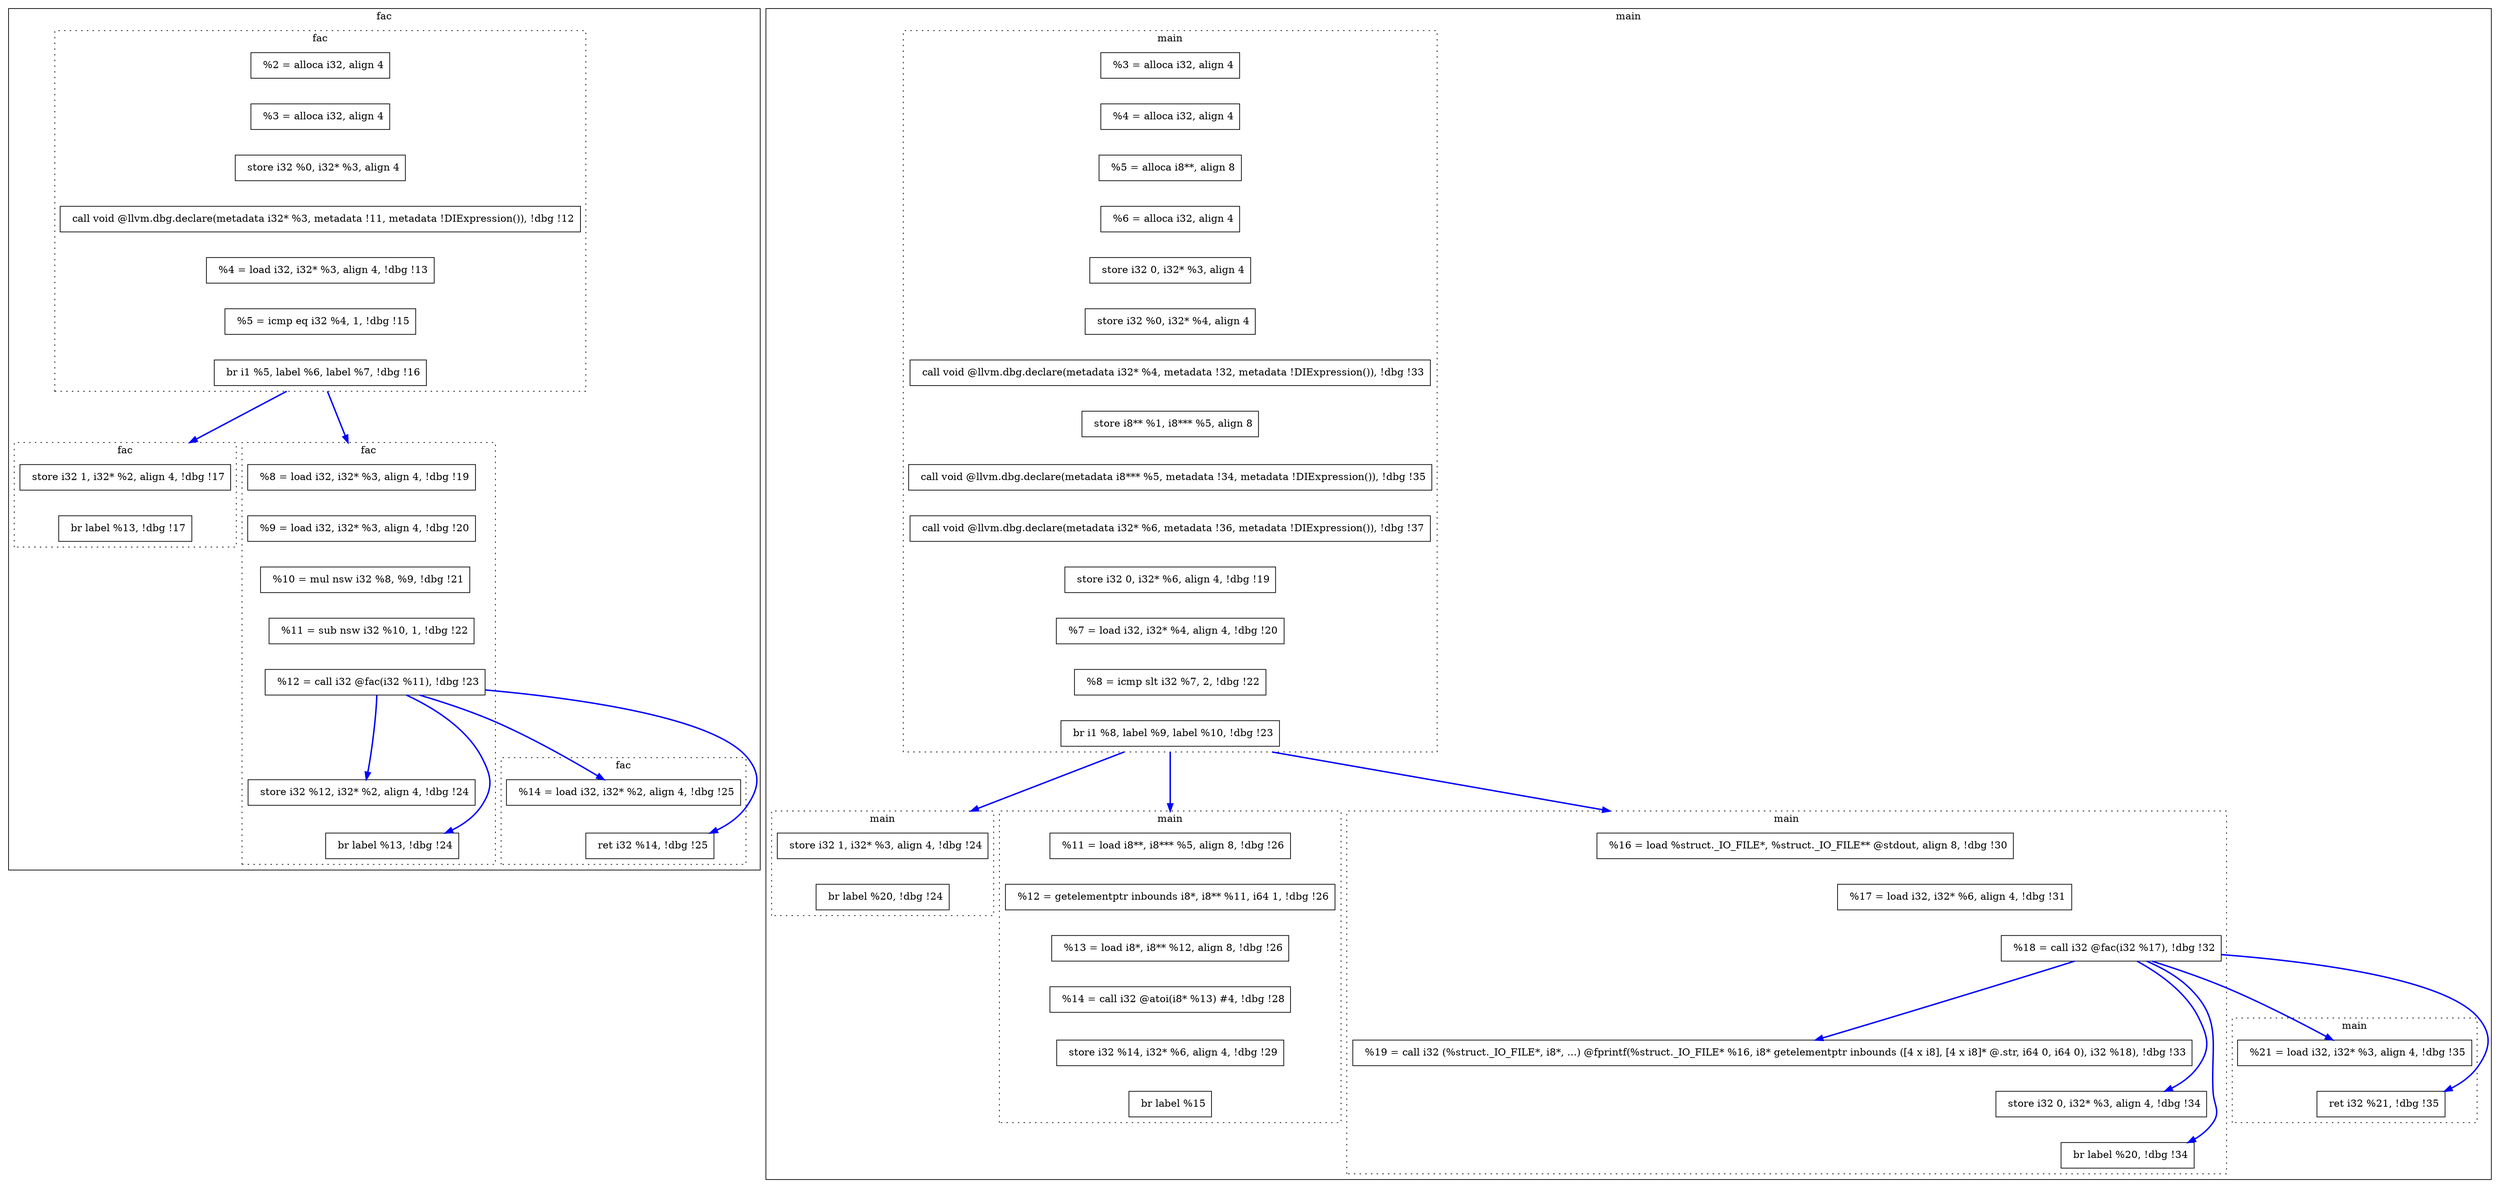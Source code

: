 digraph ControlDependencies {
  compound=true;
subgraph cluster_f_fac {
label="fac"
subgraph cluster_bb_0x55f1af939d90 {
  style=dotted;
 instr0x55f1af93a420 [shape=rectangle label="  %2 = alloca i32, align 4"]
 instr0x55f1af93a3b0 [shape=rectangle label="  %3 = alloca i32, align 4"]
 instr0x55f1af93ee60 [shape=rectangle label="  store i32 %0, i32* %3, align 4"]
 instr0x55f1af930cf0 [shape=rectangle label="  call void @llvm.dbg.declare(metadata i32* %3, metadata !11, metadata !DIExpression()), !dbg !12"]
 instr0x55f1af93a340 [shape=rectangle label="  %4 = load i32, i32* %3, align 4, !dbg !13"]
 instr0x55f1af908ba0 [shape=rectangle label="  %5 = icmp eq i32 %4, 1, !dbg !15"]
 instr0x55f1af941210 [shape=rectangle label="  br i1 %5, label %6, label %7, !dbg !16"]
 instr0x55f1af93a420 -> instr0x55f1af93a3b0 [style=invis]
 instr0x55f1af93a3b0 -> instr0x55f1af93ee60 [style=invis]
 instr0x55f1af93ee60 -> instr0x55f1af930cf0 [style=invis]
 instr0x55f1af930cf0 -> instr0x55f1af93a340 [style=invis]
 instr0x55f1af93a340 -> instr0x55f1af908ba0 [style=invis]
 instr0x55f1af908ba0 -> instr0x55f1af941210 [style=invis]
}
subgraph cluster_bb_0x55f1af9407f0 {
  style=dotted;
 instr0x55f1af9412d0 [shape=rectangle label="  store i32 1, i32* %2, align 4, !dbg !17"]
 instr0x55f1af93a2a0 [shape=rectangle label="  br label %13, !dbg !17"]
 instr0x55f1af9412d0 -> instr0x55f1af93a2a0 [style=invis]
}
subgraph cluster_bb_0x55f1af940840 {
  style=dotted;
 instr0x55f1af93a230 [shape=rectangle label="  %8 = load i32, i32* %3, align 4, !dbg !19"]
 instr0x55f1af93a190 [shape=rectangle label="  %9 = load i32, i32* %3, align 4, !dbg !20"]
 instr0x55f1af9413f0 [shape=rectangle label="  %10 = mul nsw i32 %8, %9, !dbg !21"]
 instr0x55f1af9414b0 [shape=rectangle label="  %11 = sub nsw i32 %10, 1, !dbg !22"]
 instr0x55f1af941570 [shape=rectangle label="  %12 = call i32 @fac(i32 %11), !dbg !23"]
 instr0x55f1af941640 [shape=rectangle label="  store i32 %12, i32* %2, align 4, !dbg !24"]
 instr0x55f1af9416e0 [shape=rectangle label="  br label %13, !dbg !24"]
 instr0x55f1af93a230 -> instr0x55f1af93a190 [style=invis]
 instr0x55f1af93a190 -> instr0x55f1af9413f0 [style=invis]
 instr0x55f1af9413f0 -> instr0x55f1af9414b0 [style=invis]
 instr0x55f1af9414b0 -> instr0x55f1af941570 [style=invis]
 instr0x55f1af941570 -> instr0x55f1af941640 [style=invis]
 instr0x55f1af941640 -> instr0x55f1af9416e0 [style=invis]
}
subgraph cluster_bb_0x55f1af940890 {
  style=dotted;
 instr0x55f1af941750 [shape=rectangle label="  %14 = load i32, i32* %2, align 4, !dbg !25"]
 instr0x55f1af9417f0 [shape=rectangle label="  ret i32 %14, !dbg !25"]
 instr0x55f1af941750 -> instr0x55f1af9417f0 [style=invis]
}
}
subgraph cluster_f_main {
label="main"
subgraph cluster_bb_0x55f1af9408e0 {
  style=dotted;
 instr0x55f1af9435d0 [shape=rectangle label="  %3 = alloca i32, align 4"]
 instr0x55f1af943640 [shape=rectangle label="  %4 = alloca i32, align 4"]
 instr0x55f1af9436b0 [shape=rectangle label="  %5 = alloca i8**, align 8"]
 instr0x55f1af943720 [shape=rectangle label="  %6 = alloca i32, align 4"]
 instr0x55f1af9437b0 [shape=rectangle label="  store i32 0, i32* %3, align 4"]
 instr0x55f1af943840 [shape=rectangle label="  store i32 %0, i32* %4, align 4"]
 instr0x55f1af93d880 [shape=rectangle label="  call void @llvm.dbg.declare(metadata i32* %4, metadata !32, metadata !DIExpression()), !dbg !33"]
 instr0x55f1af9438d0 [shape=rectangle label="  store i8** %1, i8*** %5, align 8"]
 instr0x55f1af8e48f0 [shape=rectangle label="  call void @llvm.dbg.declare(metadata i8*** %5, metadata !34, metadata !DIExpression()), !dbg !35"]
 instr0x55f1af8d9340 [shape=rectangle label="  call void @llvm.dbg.declare(metadata i32* %6, metadata !36, metadata !DIExpression()), !dbg !37"]
 instr0x55f1af943a80 [shape=rectangle label="  store i32 0, i32* %6, align 4, !dbg !19"]
 instr0x55f1af943af0 [shape=rectangle label="  %7 = load i32, i32* %4, align 4, !dbg !20"]
 instr0x55f1af943bb0 [shape=rectangle label="  %8 = icmp slt i32 %7, 2, !dbg !22"]
 instr0x55f1af943c90 [shape=rectangle label="  br i1 %8, label %9, label %10, !dbg !23"]
 instr0x55f1af9435d0 -> instr0x55f1af943640 [style=invis]
 instr0x55f1af943640 -> instr0x55f1af9436b0 [style=invis]
 instr0x55f1af9436b0 -> instr0x55f1af943720 [style=invis]
 instr0x55f1af943720 -> instr0x55f1af9437b0 [style=invis]
 instr0x55f1af9437b0 -> instr0x55f1af943840 [style=invis]
 instr0x55f1af943840 -> instr0x55f1af93d880 [style=invis]
 instr0x55f1af93d880 -> instr0x55f1af9438d0 [style=invis]
 instr0x55f1af9438d0 -> instr0x55f1af8e48f0 [style=invis]
 instr0x55f1af8e48f0 -> instr0x55f1af8d9340 [style=invis]
 instr0x55f1af8d9340 -> instr0x55f1af943a80 [style=invis]
 instr0x55f1af943a80 -> instr0x55f1af943af0 [style=invis]
 instr0x55f1af943af0 -> instr0x55f1af943bb0 [style=invis]
 instr0x55f1af943bb0 -> instr0x55f1af943c90 [style=invis]
}
subgraph cluster_bb_0x55f1af9424c0 {
  style=dotted;
 instr0x55f1af943d50 [shape=rectangle label="  store i32 1, i32* %3, align 4, !dbg !24"]
 instr0x55f1af943df0 [shape=rectangle label="  br label %20, !dbg !24"]
 instr0x55f1af943d50 -> instr0x55f1af943df0 [style=invis]
}
subgraph cluster_bb_0x55f1af942510 {
  style=dotted;
 instr0x55f1af943e60 [shape=rectangle label="  %11 = load i8**, i8*** %5, align 8, !dbg !26"]
 instr0x55f1af943f20 [shape=rectangle label="  %12 = getelementptr inbounds i8*, i8** %11, i64 1, !dbg !26"]
 instr0x55f1af943fa0 [shape=rectangle label="  %13 = load i8*, i8** %12, align 8, !dbg !26"]
 instr0x55f1af944030 [shape=rectangle label="  %14 = call i32 @atoi(i8* %13) #4, !dbg !28"]
 instr0x55f1af944100 [shape=rectangle label="  store i32 %14, i32* %6, align 4, !dbg !29"]
 instr0x55f1af9441a0 [shape=rectangle label="  br label %15"]
 instr0x55f1af943e60 -> instr0x55f1af943f20 [style=invis]
 instr0x55f1af943f20 -> instr0x55f1af943fa0 [style=invis]
 instr0x55f1af943fa0 -> instr0x55f1af944030 [style=invis]
 instr0x55f1af944030 -> instr0x55f1af944100 [style=invis]
 instr0x55f1af944100 -> instr0x55f1af9441a0 [style=invis]
}
subgraph cluster_bb_0x55f1af942560 {
  style=dotted;
 instr0x55f1af944210 [shape=rectangle label="  %16 = load %struct._IO_FILE*, %struct._IO_FILE** @stdout, align 8, !dbg !30"]
 instr0x55f1af9442b0 [shape=rectangle label="  %17 = load i32, i32* %6, align 4, !dbg !31"]
 instr0x55f1af944370 [shape=rectangle label="  %18 = call i32 @fac(i32 %17), !dbg !32"]
 instr0x55f1af944480 [shape=rectangle label="  %19 = call i32 (%struct._IO_FILE*, i8*, ...) @fprintf(%struct._IO_FILE* %16, i8* getelementptr inbounds ([4 x i8], [4 x i8]* @.str, i64 0, i64 0), i32 %18), !dbg !33"]
 instr0x55f1af944b60 [shape=rectangle label="  store i32 0, i32* %3, align 4, !dbg !34"]
 instr0x55f1af944c00 [shape=rectangle label="  br label %20, !dbg !34"]
 instr0x55f1af944210 -> instr0x55f1af9442b0 [style=invis]
 instr0x55f1af9442b0 -> instr0x55f1af944370 [style=invis]
 instr0x55f1af944370 -> instr0x55f1af944480 [style=invis]
 instr0x55f1af944480 -> instr0x55f1af944b60 [style=invis]
 instr0x55f1af944b60 -> instr0x55f1af944c00 [style=invis]
}
subgraph cluster_bb_0x55f1af9425b0 {
  style=dotted;
 instr0x55f1af944c70 [shape=rectangle label="  %21 = load i32, i32* %3, align 4, !dbg !35"]
 instr0x55f1af944d10 [shape=rectangle label="  ret i32 %21, !dbg !35"]
 instr0x55f1af944c70 -> instr0x55f1af944d10 [style=invis]
}
}
instr0x55f1af941210 -> instr0x55f1af9412d0[color=blue minlen=2 penwidth=2 ltail=cluster_bb_0x55f1af939d90 lhead=cluster_bb_0x55f1af9407f0]
instr0x55f1af941210 -> instr0x55f1af93a230[color=blue minlen=2 penwidth=2 ltail=cluster_bb_0x55f1af939d90 lhead=cluster_bb_0x55f1af940840]
instr0x55f1af941570 -> instr0x55f1af941640[color=blue minlen=2 penwidth=2]
instr0x55f1af941570 -> instr0x55f1af9416e0[color=blue minlen=2 penwidth=2]
instr0x55f1af941570 -> instr0x55f1af941750[color=blue minlen=2 penwidth=2]
instr0x55f1af941570 -> instr0x55f1af9417f0[color=blue minlen=2 penwidth=2]
instr0x55f1af943c90 -> instr0x55f1af943d50[color=blue minlen=2 penwidth=2 ltail=cluster_bb_0x55f1af9408e0 lhead=cluster_bb_0x55f1af9424c0]
instr0x55f1af943c90 -> instr0x55f1af943e60[color=blue minlen=2 penwidth=2 ltail=cluster_bb_0x55f1af9408e0 lhead=cluster_bb_0x55f1af942510]
instr0x55f1af943c90 -> instr0x55f1af944210[color=blue minlen=2 penwidth=2 ltail=cluster_bb_0x55f1af9408e0 lhead=cluster_bb_0x55f1af942560]
instr0x55f1af944370 -> instr0x55f1af944480[color=blue minlen=2 penwidth=2]
instr0x55f1af944370 -> instr0x55f1af944b60[color=blue minlen=2 penwidth=2]
instr0x55f1af944370 -> instr0x55f1af944c00[color=blue minlen=2 penwidth=2]
instr0x55f1af944370 -> instr0x55f1af944c70[color=blue minlen=2 penwidth=2]
instr0x55f1af944370 -> instr0x55f1af944d10[color=blue minlen=2 penwidth=2]
}
